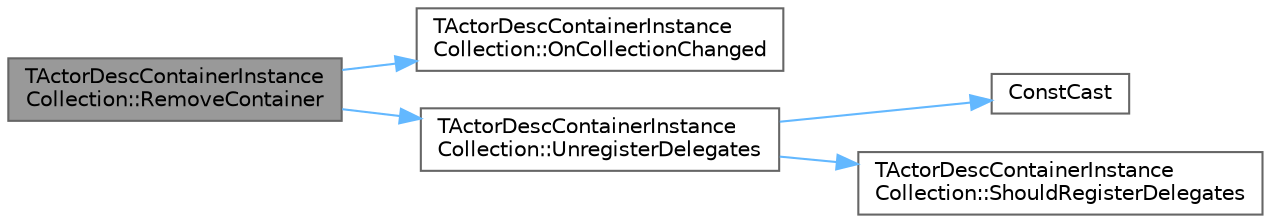 digraph "TActorDescContainerInstanceCollection::RemoveContainer"
{
 // INTERACTIVE_SVG=YES
 // LATEX_PDF_SIZE
  bgcolor="transparent";
  edge [fontname=Helvetica,fontsize=10,labelfontname=Helvetica,labelfontsize=10];
  node [fontname=Helvetica,fontsize=10,shape=box,height=0.2,width=0.4];
  rankdir="LR";
  Node1 [id="Node000001",label="TActorDescContainerInstance\lCollection::RemoveContainer",height=0.2,width=0.4,color="gray40", fillcolor="grey60", style="filled", fontcolor="black",tooltip=" "];
  Node1 -> Node2 [id="edge1_Node000001_Node000002",color="steelblue1",style="solid",tooltip=" "];
  Node2 [id="Node000002",label="TActorDescContainerInstance\lCollection::OnCollectionChanged",height=0.2,width=0.4,color="grey40", fillcolor="white", style="filled",URL="$d3/dd1/classTActorDescContainerInstanceCollection.html#acaaf901471c48f48322af63b6542a147",tooltip=" "];
  Node1 -> Node3 [id="edge2_Node000001_Node000003",color="steelblue1",style="solid",tooltip=" "];
  Node3 [id="Node000003",label="TActorDescContainerInstance\lCollection::UnregisterDelegates",height=0.2,width=0.4,color="grey40", fillcolor="white", style="filled",URL="$d3/dd1/classTActorDescContainerInstanceCollection.html#a9eef5bd59de54fdab54435b52b280940",tooltip=" "];
  Node3 -> Node4 [id="edge3_Node000003_Node000004",color="steelblue1",style="solid",tooltip=" "];
  Node4 [id="Node000004",label="ConstCast",height=0.2,width=0.4,color="grey40", fillcolor="white", style="filled",URL="$d6/d75/ObjectPtr_8h.html#a914362d70d48a0e442e835083ed460f1",tooltip=" "];
  Node3 -> Node5 [id="edge4_Node000003_Node000005",color="steelblue1",style="solid",tooltip=" "];
  Node5 [id="Node000005",label="TActorDescContainerInstance\lCollection::ShouldRegisterDelegates",height=0.2,width=0.4,color="grey40", fillcolor="white", style="filled",URL="$d3/dd1/classTActorDescContainerInstanceCollection.html#abf55edcbeafa009f28623461c3187253",tooltip=" "];
}
